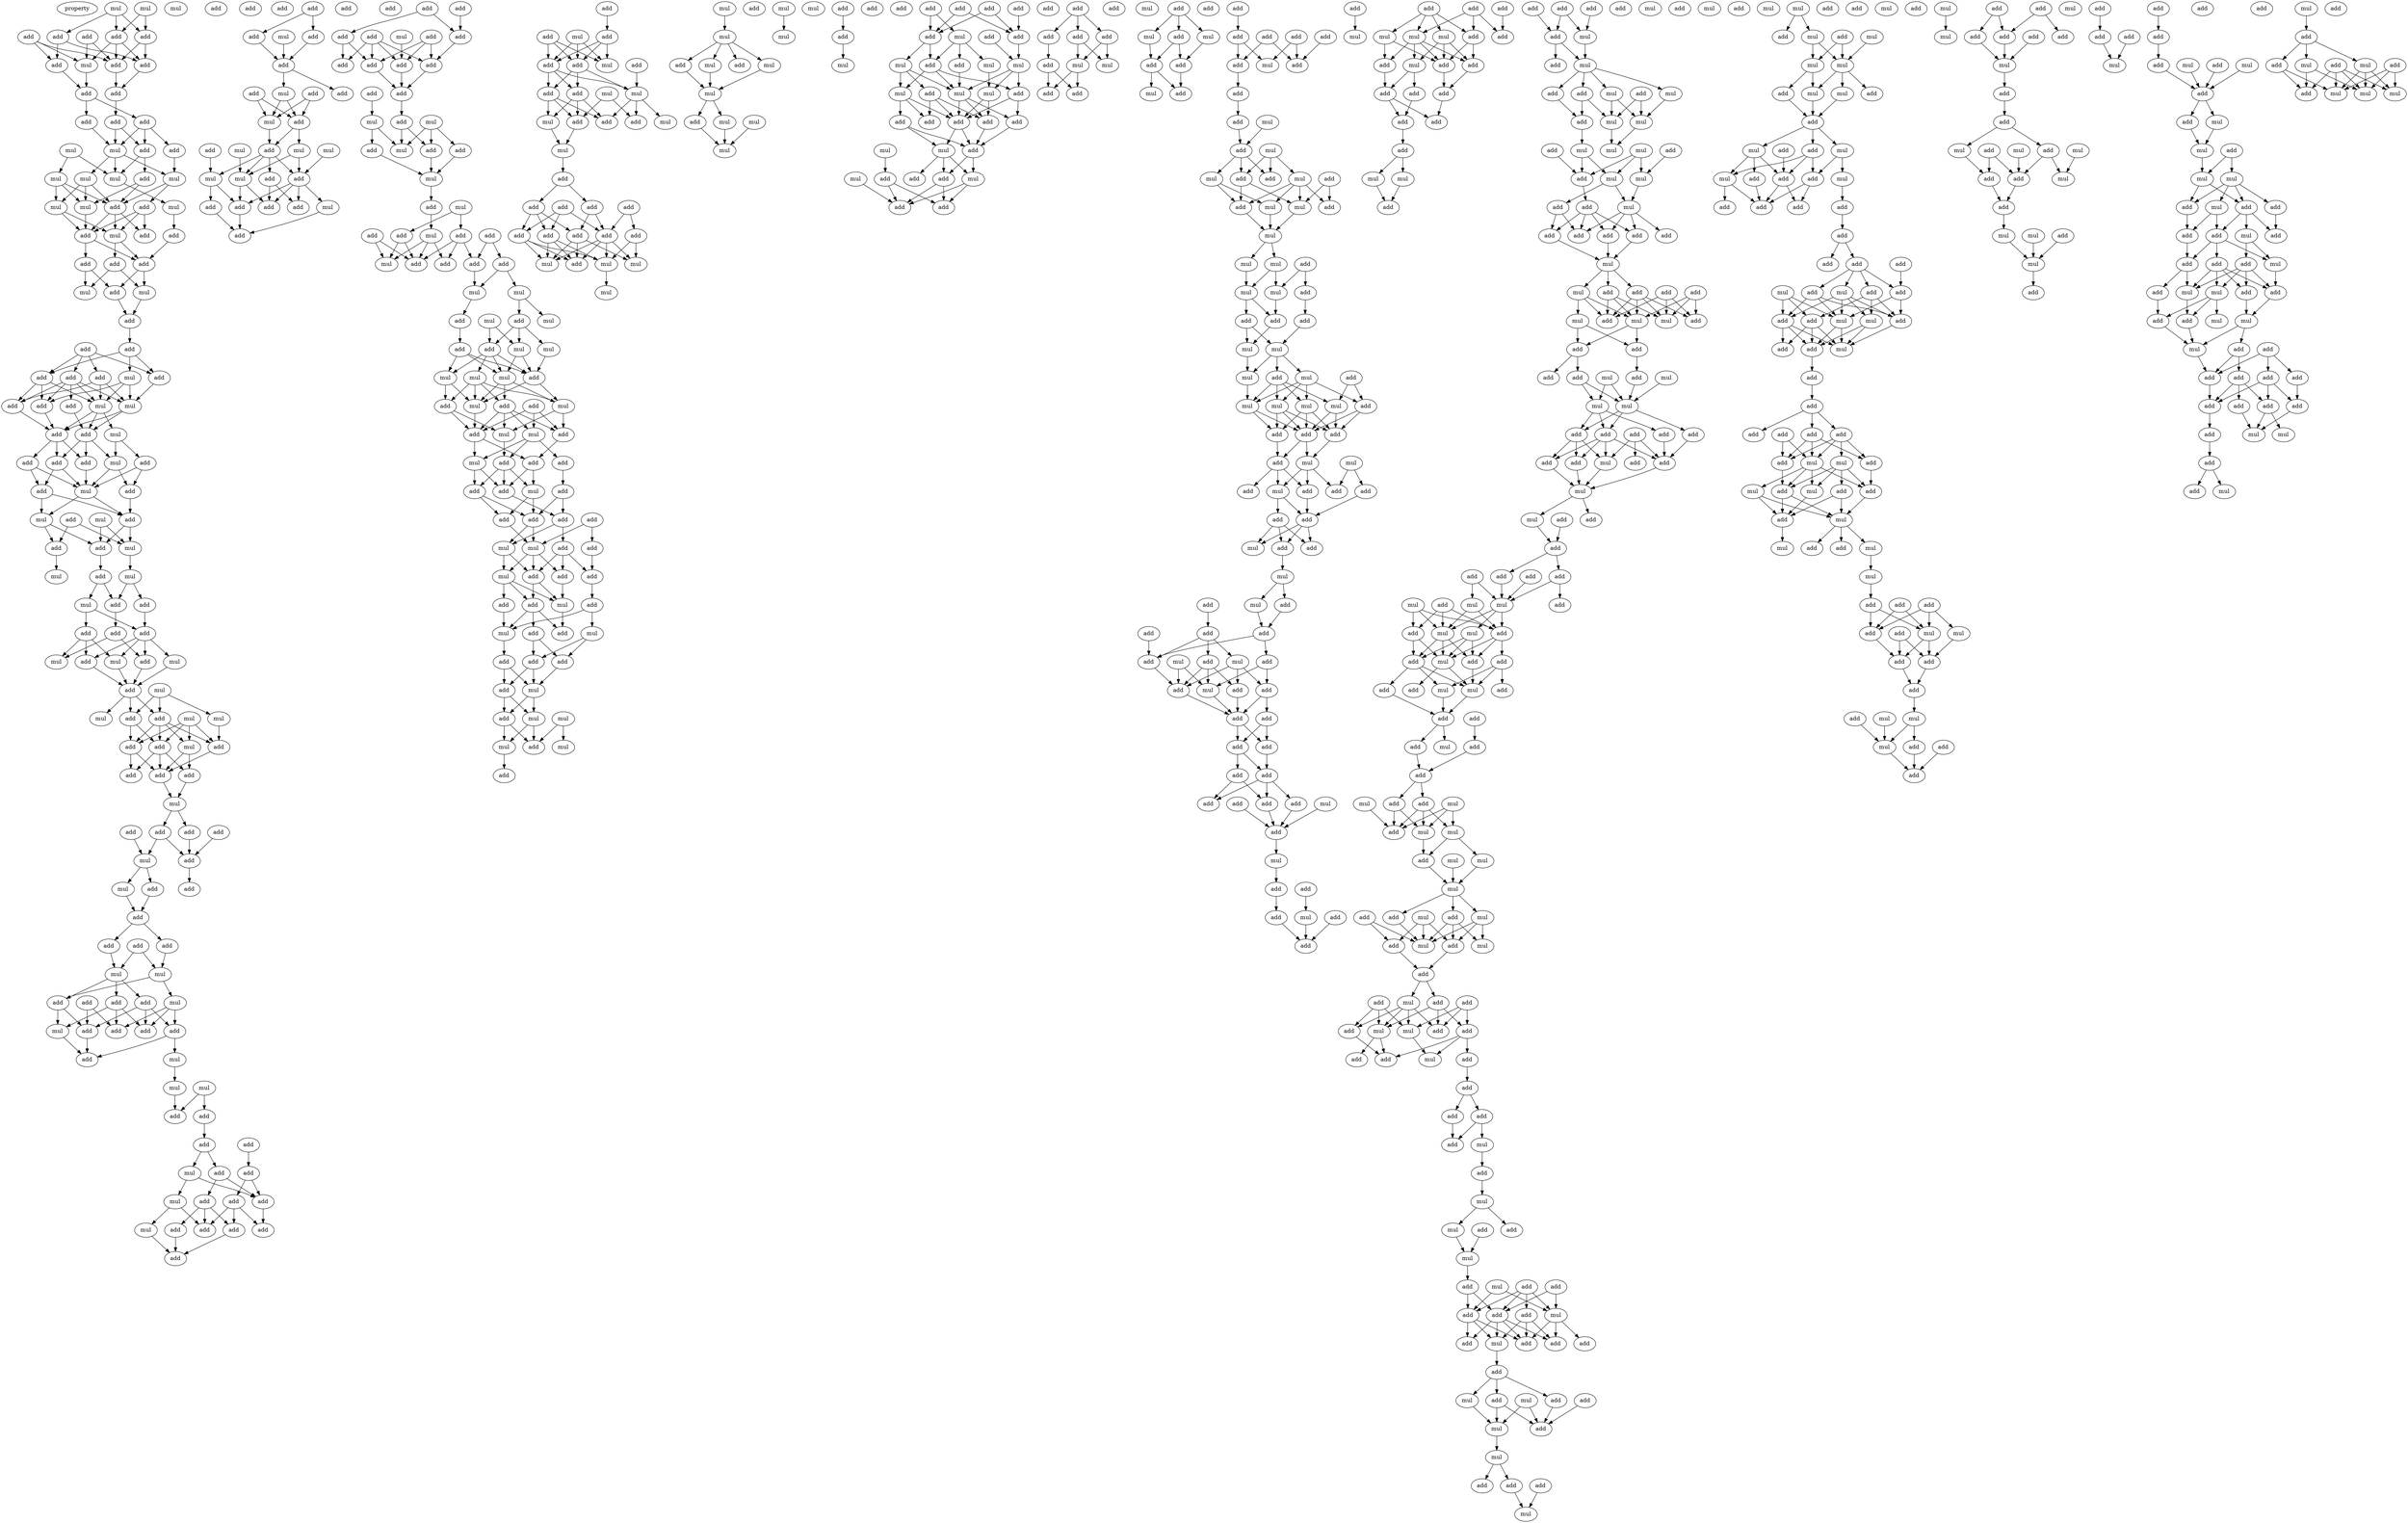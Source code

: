digraph {
    node [fontcolor=black]
    property [mul=2,lf=1.3]
    0 [ label = mul ];
    1 [ label = mul ];
    2 [ label = add ];
    3 [ label = add ];
    4 [ label = add ];
    5 [ label = add ];
    6 [ label = add ];
    7 [ label = mul ];
    8 [ label = add ];
    9 [ label = add ];
    10 [ label = add ];
    11 [ label = add ];
    12 [ label = add ];
    13 [ label = add ];
    14 [ label = add ];
    15 [ label = add ];
    16 [ label = add ];
    17 [ label = mul ];
    18 [ label = add ];
    19 [ label = mul ];
    20 [ label = mul ];
    21 [ label = add ];
    22 [ label = mul ];
    23 [ label = mul ];
    24 [ label = mul ];
    25 [ label = mul ];
    26 [ label = add ];
    27 [ label = mul ];
    28 [ label = mul ];
    29 [ label = add ];
    30 [ label = add ];
    31 [ label = mul ];
    32 [ label = add ];
    33 [ label = add ];
    34 [ label = add ];
    35 [ label = add ];
    36 [ label = add ];
    37 [ label = add ];
    38 [ label = mul ];
    39 [ label = mul ];
    40 [ label = add ];
    41 [ label = add ];
    42 [ label = add ];
    43 [ label = add ];
    44 [ label = add ];
    45 [ label = add ];
    46 [ label = mul ];
    47 [ label = add ];
    48 [ label = mul ];
    49 [ label = add ];
    50 [ label = add ];
    51 [ label = mul ];
    52 [ label = add ];
    53 [ label = add ];
    54 [ label = mul ];
    55 [ label = add ];
    56 [ label = mul ];
    57 [ label = add ];
    58 [ label = add ];
    59 [ label = add ];
    60 [ label = add ];
    61 [ label = add ];
    62 [ label = mul ];
    63 [ label = add ];
    64 [ label = add ];
    65 [ label = mul ];
    66 [ label = mul ];
    67 [ label = add ];
    68 [ label = add ];
    69 [ label = add ];
    70 [ label = mul ];
    71 [ label = mul ];
    72 [ label = mul ];
    73 [ label = add ];
    74 [ label = add ];
    75 [ label = mul ];
    76 [ label = add ];
    77 [ label = add ];
    78 [ label = add ];
    79 [ label = add ];
    80 [ label = mul ];
    81 [ label = mul ];
    82 [ label = mul ];
    83 [ label = add ];
    84 [ label = add ];
    85 [ label = mul ];
    86 [ label = mul ];
    87 [ label = add ];
    88 [ label = add ];
    89 [ label = mul ];
    90 [ label = add ];
    91 [ label = mul ];
    92 [ label = mul ];
    93 [ label = add ];
    94 [ label = add ];
    95 [ label = add ];
    96 [ label = mul ];
    97 [ label = add ];
    98 [ label = add ];
    99 [ label = add ];
    100 [ label = mul ];
    101 [ label = add ];
    102 [ label = add ];
    103 [ label = add ];
    104 [ label = add ];
    105 [ label = add ];
    106 [ label = mul ];
    107 [ label = add ];
    108 [ label = mul ];
    109 [ label = add ];
    110 [ label = add ];
    111 [ label = add ];
    112 [ label = add ];
    113 [ label = add ];
    114 [ label = add ];
    115 [ label = add ];
    116 [ label = add ];
    117 [ label = mul ];
    118 [ label = mul ];
    119 [ label = mul ];
    120 [ label = add ];
    121 [ label = add ];
    122 [ label = add ];
    123 [ label = add ];
    124 [ label = add ];
    125 [ label = add ];
    126 [ label = mul ];
    127 [ label = add ];
    128 [ label = add ];
    129 [ label = mul ];
    130 [ label = add ];
    131 [ label = mul ];
    132 [ label = mul ];
    133 [ label = add ];
    134 [ label = add ];
    135 [ label = add ];
    136 [ label = add ];
    137 [ label = add ];
    138 [ label = add ];
    139 [ label = mul ];
    140 [ label = add ];
    141 [ label = mul ];
    142 [ label = add ];
    143 [ label = add ];
    144 [ label = add ];
    145 [ label = add ];
    146 [ label = add ];
    147 [ label = mul ];
    148 [ label = add ];
    149 [ label = add ];
    150 [ label = add ];
    151 [ label = add ];
    152 [ label = add ];
    153 [ label = mul ];
    154 [ label = add ];
    155 [ label = add ];
    156 [ label = add ];
    157 [ label = mul ];
    158 [ label = add ];
    159 [ label = add ];
    160 [ label = add ];
    161 [ label = add ];
    162 [ label = mul ];
    163 [ label = mul ];
    164 [ label = add ];
    165 [ label = add ];
    166 [ label = mul ];
    167 [ label = mul ];
    168 [ label = mul ];
    169 [ label = add ];
    170 [ label = mul ];
    171 [ label = add ];
    172 [ label = add ];
    173 [ label = mul ];
    174 [ label = add ];
    175 [ label = add ];
    176 [ label = add ];
    177 [ label = add ];
    178 [ label = add ];
    179 [ label = add ];
    180 [ label = add ];
    181 [ label = add ];
    182 [ label = mul ];
    183 [ label = add ];
    184 [ label = add ];
    185 [ label = add ];
    186 [ label = add ];
    187 [ label = add ];
    188 [ label = add ];
    189 [ label = add ];
    190 [ label = add ];
    191 [ label = mul ];
    192 [ label = mul ];
    193 [ label = add ];
    194 [ label = add ];
    195 [ label = add ];
    196 [ label = mul ];
    197 [ label = add ];
    198 [ label = mul ];
    199 [ label = mul ];
    200 [ label = add ];
    201 [ label = add ];
    202 [ label = mul ];
    203 [ label = add ];
    204 [ label = add ];
    205 [ label = add ];
    206 [ label = mul ];
    207 [ label = add ];
    208 [ label = add ];
    209 [ label = add ];
    210 [ label = add ];
    211 [ label = mul ];
    212 [ label = mul ];
    213 [ label = add ];
    214 [ label = add ];
    215 [ label = mul ];
    216 [ label = mul ];
    217 [ label = mul ];
    218 [ label = add ];
    219 [ label = add ];
    220 [ label = mul ];
    221 [ label = mul ];
    222 [ label = mul ];
    223 [ label = add ];
    224 [ label = mul ];
    225 [ label = add ];
    226 [ label = add ];
    227 [ label = mul ];
    228 [ label = mul ];
    229 [ label = add ];
    230 [ label = mul ];
    231 [ label = mul ];
    232 [ label = add ];
    233 [ label = add ];
    234 [ label = add ];
    235 [ label = add ];
    236 [ label = mul ];
    237 [ label = add ];
    238 [ label = add ];
    239 [ label = add ];
    240 [ label = add ];
    241 [ label = mul ];
    242 [ label = add ];
    243 [ label = add ];
    244 [ label = add ];
    245 [ label = add ];
    246 [ label = mul ];
    247 [ label = add ];
    248 [ label = add ];
    249 [ label = mul ];
    250 [ label = add ];
    251 [ label = add ];
    252 [ label = mul ];
    253 [ label = add ];
    254 [ label = mul ];
    255 [ label = add ];
    256 [ label = add ];
    257 [ label = add ];
    258 [ label = mul ];
    259 [ label = add ];
    260 [ label = mul ];
    261 [ label = add ];
    262 [ label = add ];
    263 [ label = add ];
    264 [ label = add ];
    265 [ label = add ];
    266 [ label = mul ];
    267 [ label = mul ];
    268 [ label = mul ];
    269 [ label = add ];
    270 [ label = add ];
    271 [ label = mul ];
    272 [ label = mul ];
    273 [ label = add ];
    274 [ label = add ];
    275 [ label = add ];
    276 [ label = mul ];
    277 [ label = add ];
    278 [ label = add ];
    279 [ label = add ];
    280 [ label = mul ];
    281 [ label = add ];
    282 [ label = add ];
    283 [ label = add ];
    284 [ label = mul ];
    285 [ label = mul ];
    286 [ label = add ];
    287 [ label = add ];
    288 [ label = mul ];
    289 [ label = add ];
    290 [ label = mul ];
    291 [ label = mul ];
    292 [ label = add ];
    293 [ label = add ];
    294 [ label = add ];
    295 [ label = add ];
    296 [ label = add ];
    297 [ label = add ];
    298 [ label = add ];
    299 [ label = add ];
    300 [ label = add ];
    301 [ label = add ];
    302 [ label = mul ];
    303 [ label = mul ];
    304 [ label = add ];
    305 [ label = mul ];
    306 [ label = mul ];
    307 [ label = mul ];
    308 [ label = mul ];
    309 [ label = add ];
    310 [ label = mul ];
    311 [ label = add ];
    312 [ label = mul ];
    313 [ label = mul ];
    314 [ label = mul ];
    315 [ label = add ];
    316 [ label = mul ];
    317 [ label = add ];
    318 [ label = mul ];
    319 [ label = mul ];
    320 [ label = mul ];
    321 [ label = mul ];
    322 [ label = add ];
    323 [ label = add ];
    324 [ label = add ];
    325 [ label = mul ];
    326 [ label = add ];
    327 [ label = add ];
    328 [ label = add ];
    329 [ label = add ];
    330 [ label = add ];
    331 [ label = add ];
    332 [ label = add ];
    333 [ label = add ];
    334 [ label = mul ];
    335 [ label = mul ];
    336 [ label = mul ];
    337 [ label = add ];
    338 [ label = mul ];
    339 [ label = add ];
    340 [ label = add ];
    341 [ label = mul ];
    342 [ label = mul ];
    343 [ label = mul ];
    344 [ label = add ];
    345 [ label = add ];
    346 [ label = add ];
    347 [ label = add ];
    348 [ label = add ];
    349 [ label = add ];
    350 [ label = mul ];
    351 [ label = add ];
    352 [ label = mul ];
    353 [ label = mul ];
    354 [ label = add ];
    355 [ label = add ];
    356 [ label = add ];
    357 [ label = mul ];
    358 [ label = add ];
    359 [ label = add ];
    360 [ label = add ];
    361 [ label = add ];
    362 [ label = add ];
    363 [ label = add ];
    364 [ label = add ];
    365 [ label = add ];
    366 [ label = mul ];
    367 [ label = add ];
    368 [ label = mul ];
    369 [ label = mul ];
    370 [ label = add ];
    371 [ label = add ];
    372 [ label = add ];
    373 [ label = add ];
    374 [ label = mul ];
    375 [ label = mul ];
    376 [ label = add ];
    377 [ label = add ];
    378 [ label = add ];
    379 [ label = mul ];
    380 [ label = add ];
    381 [ label = add ];
    382 [ label = add ];
    383 [ label = add ];
    384 [ label = add ];
    385 [ label = add ];
    386 [ label = add ];
    387 [ label = add ];
    388 [ label = mul ];
    389 [ label = add ];
    390 [ label = add ];
    391 [ label = mul ];
    392 [ label = add ];
    393 [ label = mul ];
    394 [ label = mul ];
    395 [ label = add ];
    396 [ label = add ];
    397 [ label = mul ];
    398 [ label = add ];
    399 [ label = mul ];
    400 [ label = add ];
    401 [ label = mul ];
    402 [ label = add ];
    403 [ label = mul ];
    404 [ label = mul ];
    405 [ label = add ];
    406 [ label = mul ];
    407 [ label = mul ];
    408 [ label = add ];
    409 [ label = mul ];
    410 [ label = add ];
    411 [ label = add ];
    412 [ label = add ];
    413 [ label = mul ];
    414 [ label = mul ];
    415 [ label = add ];
    416 [ label = mul ];
    417 [ label = mul ];
    418 [ label = add ];
    419 [ label = mul ];
    420 [ label = mul ];
    421 [ label = mul ];
    422 [ label = mul ];
    423 [ label = add ];
    424 [ label = add ];
    425 [ label = add ];
    426 [ label = add ];
    427 [ label = mul ];
    428 [ label = add ];
    429 [ label = mul ];
    430 [ label = add ];
    431 [ label = add ];
    432 [ label = mul ];
    433 [ label = add ];
    434 [ label = add ];
    435 [ label = add ];
    436 [ label = add ];
    437 [ label = add ];
    438 [ label = mul ];
    439 [ label = add ];
    440 [ label = mul ];
    441 [ label = add ];
    442 [ label = mul ];
    443 [ label = add ];
    444 [ label = add ];
    445 [ label = add ];
    446 [ label = add ];
    447 [ label = mul ];
    448 [ label = add ];
    449 [ label = mul ];
    450 [ label = add ];
    451 [ label = add ];
    452 [ label = mul ];
    453 [ label = add ];
    454 [ label = add ];
    455 [ label = add ];
    456 [ label = add ];
    457 [ label = add ];
    458 [ label = add ];
    459 [ label = add ];
    460 [ label = add ];
    461 [ label = add ];
    462 [ label = add ];
    463 [ label = add ];
    464 [ label = mul ];
    465 [ label = add ];
    466 [ label = add ];
    467 [ label = add ];
    468 [ label = mul ];
    469 [ label = add ];
    470 [ label = add ];
    471 [ label = mul ];
    472 [ label = add ];
    473 [ label = add ];
    474 [ label = add ];
    475 [ label = add ];
    476 [ label = add ];
    477 [ label = add ];
    478 [ label = mul ];
    479 [ label = add ];
    480 [ label = mul ];
    481 [ label = add ];
    482 [ label = mul ];
    483 [ label = mul ];
    484 [ label = add ];
    485 [ label = add ];
    486 [ label = mul ];
    487 [ label = add ];
    488 [ label = add ];
    489 [ label = add ];
    490 [ label = add ];
    491 [ label = add ];
    492 [ label = add ];
    493 [ label = add ];
    494 [ label = add ];
    495 [ label = mul ];
    496 [ label = mul ];
    497 [ label = add ];
    498 [ label = add ];
    499 [ label = add ];
    500 [ label = add ];
    501 [ label = add ];
    502 [ label = mul ];
    503 [ label = add ];
    504 [ label = mul ];
    505 [ label = add ];
    506 [ label = add ];
    507 [ label = mul ];
    508 [ label = add ];
    509 [ label = mul ];
    510 [ label = mul ];
    511 [ label = mul ];
    512 [ label = add ];
    513 [ label = mul ];
    514 [ label = add ];
    515 [ label = add ];
    516 [ label = mul ];
    517 [ label = mul ];
    518 [ label = add ];
    519 [ label = mul ];
    520 [ label = mul ];
    521 [ label = mul ];
    522 [ label = add ];
    523 [ label = add ];
    524 [ label = add ];
    525 [ label = add ];
    526 [ label = add ];
    527 [ label = add ];
    528 [ label = add ];
    529 [ label = mul ];
    530 [ label = mul ];
    531 [ label = add ];
    532 [ label = add ];
    533 [ label = add ];
    534 [ label = add ];
    535 [ label = mul ];
    536 [ label = add ];
    537 [ label = mul ];
    538 [ label = add ];
    539 [ label = mul ];
    540 [ label = add ];
    541 [ label = add ];
    542 [ label = add ];
    543 [ label = add ];
    544 [ label = mul ];
    545 [ label = mul ];
    546 [ label = add ];
    547 [ label = mul ];
    548 [ label = mul ];
    549 [ label = add ];
    550 [ label = add ];
    551 [ label = add ];
    552 [ label = add ];
    553 [ label = add ];
    554 [ label = add ];
    555 [ label = mul ];
    556 [ label = add ];
    557 [ label = add ];
    558 [ label = add ];
    559 [ label = mul ];
    560 [ label = add ];
    561 [ label = mul ];
    562 [ label = mul ];
    563 [ label = add ];
    564 [ label = add ];
    565 [ label = add ];
    566 [ label = add ];
    567 [ label = add ];
    568 [ label = add ];
    569 [ label = add ];
    570 [ label = mul ];
    571 [ label = mul ];
    572 [ label = add ];
    573 [ label = mul ];
    574 [ label = add ];
    575 [ label = add ];
    576 [ label = mul ];
    577 [ label = add ];
    578 [ label = mul ];
    579 [ label = mul ];
    580 [ label = add ];
    581 [ label = add ];
    582 [ label = add ];
    583 [ label = add ];
    584 [ label = add ];
    585 [ label = mul ];
    586 [ label = add ];
    587 [ label = mul ];
    588 [ label = add ];
    589 [ label = add ];
    590 [ label = mul ];
    591 [ label = add ];
    592 [ label = add ];
    593 [ label = add ];
    594 [ label = add ];
    595 [ label = mul ];
    596 [ label = add ];
    597 [ label = mul ];
    598 [ label = add ];
    599 [ label = mul ];
    600 [ label = add ];
    601 [ label = mul ];
    602 [ label = add ];
    603 [ label = mul ];
    604 [ label = mul ];
    605 [ label = mul ];
    606 [ label = add ];
    607 [ label = add ];
    608 [ label = mul ];
    609 [ label = mul ];
    610 [ label = add ];
    611 [ label = add ];
    612 [ label = mul ];
    613 [ label = mul ];
    614 [ label = add ];
    615 [ label = add ];
    616 [ label = add ];
    617 [ label = add ];
    618 [ label = add ];
    619 [ label = mul ];
    620 [ label = add ];
    621 [ label = mul ];
    622 [ label = mul ];
    623 [ label = add ];
    624 [ label = add ];
    625 [ label = mul ];
    626 [ label = add ];
    627 [ label = add ];
    628 [ label = add ];
    629 [ label = add ];
    630 [ label = add ];
    631 [ label = add ];
    632 [ label = add ];
    633 [ label = mul ];
    634 [ label = add ];
    635 [ label = mul ];
    636 [ label = mul ];
    637 [ label = add ];
    638 [ label = add ];
    639 [ label = mul ];
    640 [ label = mul ];
    641 [ label = add ];
    642 [ label = add ];
    643 [ label = mul ];
    644 [ label = add ];
    645 [ label = add ];
    646 [ label = add ];
    647 [ label = add ];
    648 [ label = mul ];
    649 [ label = add ];
    650 [ label = add ];
    651 [ label = mul ];
    652 [ label = add ];
    653 [ label = add ];
    654 [ label = add ];
    655 [ label = add ];
    656 [ label = mul ];
    657 [ label = add ];
    658 [ label = mul ];
    659 [ label = add ];
    660 [ label = add ];
    661 [ label = mul ];
    662 [ label = mul ];
    663 [ label = add ];
    664 [ label = mul ];
    665 [ label = add ];
    666 [ label = add ];
    667 [ label = add ];
    668 [ label = mul ];
    669 [ label = mul ];
    670 [ label = add ];
    671 [ label = mul ];
    672 [ label = mul ];
    673 [ label = add ];
    674 [ label = mul ];
    675 [ label = mul ];
    676 [ label = add ];
    677 [ label = mul ];
    678 [ label = add ];
    679 [ label = mul ];
    680 [ label = add ];
    681 [ label = add ];
    682 [ label = mul ];
    683 [ label = add ];
    684 [ label = add ];
    685 [ label = mul ];
    686 [ label = add ];
    687 [ label = mul ];
    688 [ label = mul ];
    689 [ label = add ];
    690 [ label = add ];
    691 [ label = add ];
    692 [ label = add ];
    693 [ label = add ];
    694 [ label = add ];
    695 [ label = add ];
    696 [ label = add ];
    697 [ label = add ];
    698 [ label = add ];
    699 [ label = mul ];
    700 [ label = mul ];
    701 [ label = add ];
    702 [ label = add ];
    703 [ label = add ];
    704 [ label = add ];
    705 [ label = mul ];
    706 [ label = mul ];
    707 [ label = add ];
    708 [ label = add ];
    709 [ label = mul ];
    710 [ label = add ];
    711 [ label = add ];
    712 [ label = add ];
    713 [ label = add ];
    714 [ label = add ];
    715 [ label = add ];
    716 [ label = add ];
    717 [ label = mul ];
    718 [ label = add ];
    719 [ label = add ];
    720 [ label = add ];
    721 [ label = add ];
    722 [ label = mul ];
    723 [ label = mul ];
    724 [ label = add ];
    725 [ label = add ];
    726 [ label = mul ];
    727 [ label = mul ];
    728 [ label = add ];
    729 [ label = mul ];
    730 [ label = add ];
    731 [ label = add ];
    732 [ label = mul ];
    733 [ label = add ];
    734 [ label = mul ];
    735 [ label = mul ];
    736 [ label = add ];
    737 [ label = add ];
    738 [ label = add ];
    739 [ label = add ];
    740 [ label = mul ];
    741 [ label = add ];
    742 [ label = add ];
    743 [ label = mul ];
    744 [ label = add ];
    745 [ label = add ];
    746 [ label = add ];
    747 [ label = mul ];
    748 [ label = mul ];
    749 [ label = add ];
    750 [ label = mul ];
    751 [ label = add ];
    752 [ label = add ];
    753 [ label = mul ];
    754 [ label = add ];
    755 [ label = mul ];
    756 [ label = add ];
    757 [ label = add ];
    758 [ label = add ];
    759 [ label = add ];
    760 [ label = add ];
    761 [ label = add ];
    762 [ label = mul ];
    763 [ label = add ];
    764 [ label = add ];
    765 [ label = add ];
    766 [ label = mul ];
    767 [ label = add ];
    768 [ label = mul ];
    769 [ label = mul ];
    770 [ label = add ];
    771 [ label = add ];
    772 [ label = mul ];
    773 [ label = add ];
    774 [ label = mul ];
    775 [ label = mul ];
    776 [ label = mul ];
    777 [ label = add ];
    778 [ label = mul ];
    779 [ label = add ];
    780 [ label = add ];
    781 [ label = add ];
    782 [ label = add ];
    783 [ label = mul ];
    784 [ label = add ];
    785 [ label = add ];
    786 [ label = mul ];
    787 [ label = add ];
    788 [ label = mul ];
    789 [ label = add ];
    790 [ label = add ];
    791 [ label = add ];
    792 [ label = add ];
    793 [ label = mul ];
    794 [ label = add ];
    795 [ label = mul ];
    796 [ label = mul ];
    797 [ label = mul ];
    798 [ label = add ];
    799 [ label = add ];
    800 [ label = mul ];
    801 [ label = add ];
    802 [ label = add ];
    803 [ label = mul ];
    804 [ label = add ];
    805 [ label = add ];
    806 [ label = add ];
    807 [ label = add ];
    808 [ label = add ];
    809 [ label = add ];
    810 [ label = mul ];
    811 [ label = mul ];
    812 [ label = add ];
    813 [ label = add ];
    814 [ label = add ];
    815 [ label = mul ];
    816 [ label = add ];
    817 [ label = mul ];
    818 [ label = mul ];
    819 [ label = add ];
    820 [ label = mul ];
    821 [ label = add ];
    822 [ label = add ];
    823 [ label = add ];
    824 [ label = add ];
    825 [ label = add ];
    826 [ label = add ];
    827 [ label = add ];
    828 [ label = add ];
    829 [ label = add ];
    830 [ label = add ];
    831 [ label = mul ];
    832 [ label = add ];
    833 [ label = mul ];
    834 [ label = add ];
    835 [ label = add ];
    836 [ label = mul ];
    837 [ label = add ];
    838 [ label = mul ];
    839 [ label = add ];
    840 [ label = add ];
    841 [ label = add ];
    842 [ label = add ];
    843 [ label = mul ];
    844 [ label = mul ];
    845 [ label = mul ];
    846 [ label = mul ];
    847 [ label = mul ];
    848 [ label = add ];
    0 -> 5 [ name = 0 ];
    0 -> 6 [ name = 1 ];
    1 -> 4 [ name = 2 ];
    1 -> 5 [ name = 3 ];
    1 -> 6 [ name = 4 ];
    2 -> 7 [ name = 5 ];
    2 -> 9 [ name = 6 ];
    2 -> 10 [ name = 7 ];
    3 -> 7 [ name = 8 ];
    3 -> 9 [ name = 9 ];
    4 -> 8 [ name = 10 ];
    4 -> 10 [ name = 11 ];
    5 -> 7 [ name = 12 ];
    5 -> 8 [ name = 13 ];
    5 -> 9 [ name = 14 ];
    6 -> 8 [ name = 15 ];
    6 -> 9 [ name = 16 ];
    7 -> 11 [ name = 17 ];
    8 -> 12 [ name = 18 ];
    9 -> 12 [ name = 19 ];
    10 -> 11 [ name = 20 ];
    11 -> 13 [ name = 21 ];
    11 -> 14 [ name = 22 ];
    12 -> 15 [ name = 23 ];
    13 -> 16 [ name = 24 ];
    13 -> 17 [ name = 25 ];
    13 -> 18 [ name = 26 ];
    14 -> 17 [ name = 27 ];
    15 -> 16 [ name = 28 ];
    15 -> 17 [ name = 29 ];
    16 -> 20 [ name = 30 ];
    16 -> 21 [ name = 31 ];
    17 -> 20 [ name = 32 ];
    17 -> 22 [ name = 33 ];
    17 -> 24 [ name = 34 ];
    18 -> 22 [ name = 35 ];
    19 -> 20 [ name = 36 ];
    19 -> 23 [ name = 37 ];
    20 -> 27 [ name = 38 ];
    21 -> 26 [ name = 39 ];
    21 -> 28 [ name = 40 ];
    22 -> 26 [ name = 41 ];
    22 -> 29 [ name = 42 ];
    23 -> 25 [ name = 43 ];
    23 -> 26 [ name = 44 ];
    23 -> 28 [ name = 45 ];
    24 -> 25 [ name = 46 ];
    24 -> 26 [ name = 47 ];
    24 -> 28 [ name = 48 ];
    25 -> 31 [ name = 49 ];
    25 -> 32 [ name = 50 ];
    26 -> 31 [ name = 51 ];
    26 -> 32 [ name = 52 ];
    26 -> 33 [ name = 53 ];
    27 -> 30 [ name = 54 ];
    28 -> 32 [ name = 55 ];
    29 -> 31 [ name = 56 ];
    29 -> 32 [ name = 57 ];
    29 -> 33 [ name = 58 ];
    30 -> 36 [ name = 59 ];
    31 -> 35 [ name = 60 ];
    31 -> 36 [ name = 61 ];
    32 -> 34 [ name = 62 ];
    32 -> 36 [ name = 63 ];
    34 -> 37 [ name = 64 ];
    34 -> 38 [ name = 65 ];
    35 -> 38 [ name = 66 ];
    35 -> 39 [ name = 67 ];
    36 -> 37 [ name = 68 ];
    36 -> 39 [ name = 69 ];
    37 -> 40 [ name = 70 ];
    39 -> 40 [ name = 71 ];
    40 -> 42 [ name = 72 ];
    41 -> 43 [ name = 73 ];
    41 -> 44 [ name = 74 ];
    41 -> 45 [ name = 75 ];
    41 -> 47 [ name = 76 ];
    42 -> 45 [ name = 77 ];
    42 -> 46 [ name = 78 ];
    42 -> 47 [ name = 79 ];
    43 -> 48 [ name = 80 ];
    43 -> 49 [ name = 81 ];
    43 -> 50 [ name = 82 ];
    43 -> 51 [ name = 83 ];
    43 -> 52 [ name = 84 ];
    44 -> 48 [ name = 85 ];
    44 -> 50 [ name = 86 ];
    44 -> 51 [ name = 87 ];
    45 -> 48 [ name = 88 ];
    46 -> 48 [ name = 89 ];
    46 -> 49 [ name = 90 ];
    46 -> 51 [ name = 91 ];
    47 -> 49 [ name = 92 ];
    47 -> 50 [ name = 93 ];
    47 -> 51 [ name = 94 ];
    48 -> 53 [ name = 95 ];
    48 -> 55 [ name = 96 ];
    49 -> 53 [ name = 97 ];
    50 -> 53 [ name = 98 ];
    51 -> 53 [ name = 99 ];
    51 -> 54 [ name = 100 ];
    51 -> 55 [ name = 101 ];
    52 -> 55 [ name = 102 ];
    53 -> 57 [ name = 103 ];
    53 -> 59 [ name = 104 ];
    53 -> 60 [ name = 105 ];
    54 -> 56 [ name = 106 ];
    54 -> 58 [ name = 107 ];
    55 -> 56 [ name = 108 ];
    55 -> 57 [ name = 109 ];
    55 -> 59 [ name = 110 ];
    56 -> 62 [ name = 111 ];
    56 -> 63 [ name = 112 ];
    57 -> 61 [ name = 113 ];
    57 -> 62 [ name = 114 ];
    58 -> 62 [ name = 115 ];
    58 -> 63 [ name = 116 ];
    59 -> 62 [ name = 117 ];
    60 -> 61 [ name = 118 ];
    60 -> 62 [ name = 119 ];
    61 -> 66 [ name = 120 ];
    61 -> 67 [ name = 121 ];
    62 -> 66 [ name = 122 ];
    62 -> 67 [ name = 123 ];
    63 -> 67 [ name = 124 ];
    64 -> 68 [ name = 125 ];
    64 -> 70 [ name = 126 ];
    65 -> 69 [ name = 127 ];
    65 -> 70 [ name = 128 ];
    66 -> 68 [ name = 129 ];
    66 -> 69 [ name = 130 ];
    67 -> 69 [ name = 131 ];
    67 -> 70 [ name = 132 ];
    68 -> 71 [ name = 133 ];
    69 -> 73 [ name = 134 ];
    70 -> 72 [ name = 135 ];
    72 -> 74 [ name = 136 ];
    72 -> 76 [ name = 137 ];
    73 -> 75 [ name = 138 ];
    73 -> 76 [ name = 139 ];
    74 -> 78 [ name = 140 ];
    75 -> 77 [ name = 141 ];
    75 -> 78 [ name = 142 ];
    76 -> 79 [ name = 143 ];
    77 -> 81 [ name = 144 ];
    77 -> 83 [ name = 145 ];
    77 -> 85 [ name = 146 ];
    78 -> 81 [ name = 147 ];
    78 -> 82 [ name = 148 ];
    78 -> 83 [ name = 149 ];
    78 -> 84 [ name = 150 ];
    79 -> 84 [ name = 151 ];
    79 -> 85 [ name = 152 ];
    81 -> 87 [ name = 153 ];
    82 -> 87 [ name = 154 ];
    83 -> 87 [ name = 155 ];
    84 -> 87 [ name = 156 ];
    86 -> 88 [ name = 157 ];
    86 -> 90 [ name = 158 ];
    86 -> 91 [ name = 159 ];
    87 -> 88 [ name = 160 ];
    87 -> 89 [ name = 161 ];
    87 -> 90 [ name = 162 ];
    88 -> 93 [ name = 163 ];
    88 -> 94 [ name = 164 ];
    88 -> 95 [ name = 165 ];
    88 -> 96 [ name = 166 ];
    90 -> 93 [ name = 167 ];
    90 -> 95 [ name = 168 ];
    91 -> 94 [ name = 169 ];
    92 -> 93 [ name = 170 ];
    92 -> 94 [ name = 171 ];
    92 -> 95 [ name = 172 ];
    92 -> 96 [ name = 173 ];
    93 -> 97 [ name = 174 ];
    93 -> 98 [ name = 175 ];
    93 -> 99 [ name = 176 ];
    94 -> 99 [ name = 177 ];
    95 -> 98 [ name = 178 ];
    95 -> 99 [ name = 179 ];
    96 -> 97 [ name = 180 ];
    96 -> 99 [ name = 181 ];
    97 -> 100 [ name = 182 ];
    99 -> 100 [ name = 183 ];
    100 -> 101 [ name = 184 ];
    100 -> 104 [ name = 185 ];
    101 -> 106 [ name = 186 ];
    101 -> 107 [ name = 187 ];
    103 -> 106 [ name = 188 ];
    104 -> 107 [ name = 189 ];
    105 -> 107 [ name = 190 ];
    106 -> 108 [ name = 191 ];
    106 -> 111 [ name = 192 ];
    107 -> 109 [ name = 193 ];
    108 -> 112 [ name = 194 ];
    111 -> 112 [ name = 195 ];
    112 -> 113 [ name = 196 ];
    112 -> 116 [ name = 197 ];
    113 -> 118 [ name = 198 ];
    115 -> 117 [ name = 199 ];
    115 -> 118 [ name = 200 ];
    116 -> 117 [ name = 201 ];
    117 -> 120 [ name = 202 ];
    117 -> 122 [ name = 203 ];
    117 -> 123 [ name = 204 ];
    118 -> 119 [ name = 205 ];
    118 -> 120 [ name = 206 ];
    119 -> 125 [ name = 207 ];
    119 -> 127 [ name = 208 ];
    119 -> 128 [ name = 209 ];
    120 -> 124 [ name = 210 ];
    120 -> 126 [ name = 211 ];
    121 -> 124 [ name = 212 ];
    121 -> 128 [ name = 213 ];
    122 -> 124 [ name = 214 ];
    122 -> 125 [ name = 215 ];
    122 -> 127 [ name = 216 ];
    123 -> 126 [ name = 217 ];
    123 -> 127 [ name = 218 ];
    123 -> 128 [ name = 219 ];
    124 -> 130 [ name = 220 ];
    125 -> 129 [ name = 221 ];
    125 -> 130 [ name = 222 ];
    126 -> 130 [ name = 223 ];
    129 -> 132 [ name = 224 ];
    131 -> 133 [ name = 225 ];
    131 -> 134 [ name = 226 ];
    132 -> 134 [ name = 227 ];
    133 -> 135 [ name = 228 ];
    135 -> 137 [ name = 229 ];
    135 -> 139 [ name = 230 ];
    136 -> 138 [ name = 231 ];
    137 -> 140 [ name = 232 ];
    137 -> 143 [ name = 233 ];
    138 -> 142 [ name = 234 ];
    138 -> 143 [ name = 235 ];
    139 -> 141 [ name = 236 ];
    139 -> 143 [ name = 237 ];
    140 -> 145 [ name = 238 ];
    140 -> 146 [ name = 239 ];
    140 -> 148 [ name = 240 ];
    141 -> 146 [ name = 241 ];
    141 -> 147 [ name = 242 ];
    142 -> 144 [ name = 243 ];
    142 -> 145 [ name = 244 ];
    142 -> 146 [ name = 245 ];
    143 -> 144 [ name = 246 ];
    145 -> 149 [ name = 247 ];
    147 -> 149 [ name = 248 ];
    148 -> 149 [ name = 249 ];
    150 -> 151 [ name = 250 ];
    150 -> 154 [ name = 251 ];
    151 -> 155 [ name = 252 ];
    153 -> 155 [ name = 253 ];
    154 -> 155 [ name = 254 ];
    155 -> 157 [ name = 255 ];
    155 -> 160 [ name = 256 ];
    156 -> 161 [ name = 257 ];
    156 -> 162 [ name = 258 ];
    157 -> 161 [ name = 259 ];
    157 -> 162 [ name = 260 ];
    159 -> 161 [ name = 261 ];
    159 -> 162 [ name = 262 ];
    161 -> 164 [ name = 263 ];
    161 -> 167 [ name = 264 ];
    162 -> 164 [ name = 265 ];
    163 -> 170 [ name = 266 ];
    164 -> 168 [ name = 267 ];
    164 -> 169 [ name = 268 ];
    164 -> 170 [ name = 269 ];
    164 -> 171 [ name = 270 ];
    165 -> 168 [ name = 271 ];
    166 -> 169 [ name = 272 ];
    167 -> 169 [ name = 273 ];
    167 -> 170 [ name = 274 ];
    168 -> 172 [ name = 275 ];
    168 -> 175 [ name = 276 ];
    169 -> 172 [ name = 277 ];
    169 -> 173 [ name = 278 ];
    169 -> 174 [ name = 279 ];
    169 -> 176 [ name = 280 ];
    170 -> 172 [ name = 281 ];
    170 -> 176 [ name = 282 ];
    171 -> 174 [ name = 283 ];
    171 -> 176 [ name = 284 ];
    172 -> 177 [ name = 285 ];
    173 -> 177 [ name = 286 ];
    175 -> 177 [ name = 287 ];
    178 -> 181 [ name = 288 ];
    178 -> 183 [ name = 289 ];
    179 -> 183 [ name = 290 ];
    180 -> 185 [ name = 291 ];
    180 -> 186 [ name = 292 ];
    180 -> 187 [ name = 293 ];
    181 -> 187 [ name = 294 ];
    181 -> 188 [ name = 295 ];
    182 -> 186 [ name = 296 ];
    183 -> 185 [ name = 297 ];
    184 -> 185 [ name = 298 ];
    184 -> 186 [ name = 299 ];
    184 -> 187 [ name = 300 ];
    184 -> 188 [ name = 301 ];
    185 -> 190 [ name = 302 ];
    186 -> 190 [ name = 303 ];
    187 -> 190 [ name = 304 ];
    189 -> 191 [ name = 305 ];
    190 -> 193 [ name = 306 ];
    191 -> 195 [ name = 307 ];
    191 -> 196 [ name = 308 ];
    192 -> 194 [ name = 309 ];
    192 -> 196 [ name = 310 ];
    192 -> 197 [ name = 311 ];
    193 -> 194 [ name = 312 ];
    193 -> 196 [ name = 313 ];
    194 -> 198 [ name = 314 ];
    195 -> 198 [ name = 315 ];
    197 -> 198 [ name = 316 ];
    198 -> 200 [ name = 317 ];
    199 -> 204 [ name = 318 ];
    199 -> 205 [ name = 319 ];
    200 -> 202 [ name = 320 ];
    201 -> 208 [ name = 321 ];
    201 -> 210 [ name = 322 ];
    202 -> 206 [ name = 323 ];
    202 -> 207 [ name = 324 ];
    202 -> 209 [ name = 325 ];
    203 -> 206 [ name = 326 ];
    203 -> 209 [ name = 327 ];
    204 -> 206 [ name = 328 ];
    204 -> 209 [ name = 329 ];
    205 -> 207 [ name = 330 ];
    205 -> 208 [ name = 331 ];
    205 -> 209 [ name = 332 ];
    208 -> 212 [ name = 333 ];
    210 -> 211 [ name = 334 ];
    210 -> 212 [ name = 335 ];
    211 -> 214 [ name = 336 ];
    211 -> 215 [ name = 337 ];
    212 -> 213 [ name = 338 ];
    213 -> 219 [ name = 339 ];
    214 -> 217 [ name = 340 ];
    214 -> 218 [ name = 341 ];
    214 -> 220 [ name = 342 ];
    216 -> 217 [ name = 343 ];
    216 -> 218 [ name = 344 ];
    217 -> 222 [ name = 345 ];
    217 -> 223 [ name = 346 ];
    218 -> 221 [ name = 347 ];
    218 -> 222 [ name = 348 ];
    218 -> 223 [ name = 349 ];
    218 -> 224 [ name = 350 ];
    219 -> 221 [ name = 351 ];
    219 -> 222 [ name = 352 ];
    219 -> 223 [ name = 353 ];
    220 -> 223 [ name = 354 ];
    221 -> 225 [ name = 355 ];
    221 -> 228 [ name = 356 ];
    222 -> 227 [ name = 357 ];
    222 -> 228 [ name = 358 ];
    222 -> 229 [ name = 359 ];
    223 -> 227 [ name = 360 ];
    223 -> 228 [ name = 361 ];
    224 -> 225 [ name = 362 ];
    224 -> 227 [ name = 363 ];
    224 -> 228 [ name = 364 ];
    224 -> 229 [ name = 365 ];
    225 -> 231 [ name = 366 ];
    225 -> 232 [ name = 367 ];
    226 -> 230 [ name = 368 ];
    226 -> 232 [ name = 369 ];
    226 -> 233 [ name = 370 ];
    227 -> 231 [ name = 371 ];
    227 -> 233 [ name = 372 ];
    228 -> 232 [ name = 373 ];
    229 -> 230 [ name = 374 ];
    229 -> 231 [ name = 375 ];
    229 -> 232 [ name = 376 ];
    229 -> 233 [ name = 377 ];
    230 -> 234 [ name = 378 ];
    230 -> 236 [ name = 379 ];
    230 -> 237 [ name = 380 ];
    231 -> 234 [ name = 381 ];
    232 -> 235 [ name = 382 ];
    232 -> 236 [ name = 383 ];
    233 -> 235 [ name = 384 ];
    234 -> 238 [ name = 385 ];
    234 -> 239 [ name = 386 ];
    234 -> 241 [ name = 387 ];
    235 -> 238 [ name = 388 ];
    235 -> 241 [ name = 389 ];
    236 -> 238 [ name = 390 ];
    236 -> 239 [ name = 391 ];
    237 -> 240 [ name = 392 ];
    238 -> 242 [ name = 393 ];
    239 -> 243 [ name = 394 ];
    239 -> 244 [ name = 395 ];
    240 -> 242 [ name = 396 ];
    240 -> 244 [ name = 397 ];
    241 -> 243 [ name = 398 ];
    241 -> 244 [ name = 399 ];
    242 -> 246 [ name = 400 ];
    242 -> 247 [ name = 401 ];
    243 -> 249 [ name = 402 ];
    244 -> 246 [ name = 403 ];
    244 -> 249 [ name = 404 ];
    245 -> 248 [ name = 405 ];
    245 -> 249 [ name = 406 ];
    246 -> 250 [ name = 407 ];
    246 -> 252 [ name = 408 ];
    247 -> 250 [ name = 409 ];
    247 -> 251 [ name = 410 ];
    247 -> 253 [ name = 411 ];
    248 -> 253 [ name = 412 ];
    249 -> 250 [ name = 413 ];
    249 -> 251 [ name = 414 ];
    249 -> 252 [ name = 415 ];
    250 -> 254 [ name = 416 ];
    250 -> 256 [ name = 417 ];
    251 -> 254 [ name = 418 ];
    252 -> 254 [ name = 419 ];
    252 -> 255 [ name = 420 ];
    252 -> 256 [ name = 421 ];
    253 -> 257 [ name = 422 ];
    254 -> 261 [ name = 423 ];
    255 -> 260 [ name = 424 ];
    256 -> 259 [ name = 425 ];
    256 -> 260 [ name = 426 ];
    256 -> 261 [ name = 427 ];
    257 -> 258 [ name = 428 ];
    257 -> 260 [ name = 429 ];
    258 -> 262 [ name = 430 ];
    258 -> 264 [ name = 431 ];
    259 -> 262 [ name = 432 ];
    259 -> 264 [ name = 433 ];
    260 -> 263 [ name = 434 ];
    262 -> 265 [ name = 435 ];
    262 -> 266 [ name = 436 ];
    263 -> 265 [ name = 437 ];
    263 -> 266 [ name = 438 ];
    264 -> 266 [ name = 439 ];
    265 -> 268 [ name = 440 ];
    265 -> 269 [ name = 441 ];
    266 -> 268 [ name = 442 ];
    266 -> 269 [ name = 443 ];
    267 -> 270 [ name = 444 ];
    267 -> 271 [ name = 445 ];
    268 -> 270 [ name = 446 ];
    268 -> 272 [ name = 447 ];
    269 -> 270 [ name = 448 ];
    269 -> 272 [ name = 449 ];
    272 -> 273 [ name = 450 ];
    274 -> 277 [ name = 451 ];
    275 -> 278 [ name = 452 ];
    275 -> 279 [ name = 453 ];
    275 -> 280 [ name = 454 ];
    276 -> 278 [ name = 455 ];
    276 -> 279 [ name = 456 ];
    276 -> 280 [ name = 457 ];
    277 -> 278 [ name = 458 ];
    277 -> 279 [ name = 459 ];
    277 -> 280 [ name = 460 ];
    278 -> 282 [ name = 461 ];
    278 -> 283 [ name = 462 ];
    278 -> 284 [ name = 463 ];
    279 -> 282 [ name = 464 ];
    279 -> 283 [ name = 465 ];
    279 -> 284 [ name = 466 ];
    281 -> 284 [ name = 467 ];
    282 -> 286 [ name = 468 ];
    282 -> 287 [ name = 469 ];
    282 -> 288 [ name = 470 ];
    283 -> 286 [ name = 471 ];
    283 -> 287 [ name = 472 ];
    283 -> 288 [ name = 473 ];
    284 -> 287 [ name = 474 ];
    284 -> 289 [ name = 475 ];
    284 -> 290 [ name = 476 ];
    285 -> 286 [ name = 477 ];
    285 -> 289 [ name = 478 ];
    286 -> 291 [ name = 479 ];
    288 -> 291 [ name = 480 ];
    291 -> 292 [ name = 481 ];
    292 -> 293 [ name = 482 ];
    292 -> 295 [ name = 483 ];
    293 -> 297 [ name = 484 ];
    293 -> 300 [ name = 485 ];
    293 -> 301 [ name = 486 ];
    294 -> 298 [ name = 487 ];
    294 -> 299 [ name = 488 ];
    295 -> 299 [ name = 489 ];
    295 -> 300 [ name = 490 ];
    296 -> 297 [ name = 491 ];
    296 -> 299 [ name = 492 ];
    296 -> 301 [ name = 493 ];
    297 -> 302 [ name = 494 ];
    297 -> 304 [ name = 495 ];
    297 -> 305 [ name = 496 ];
    298 -> 303 [ name = 497 ];
    298 -> 305 [ name = 498 ];
    299 -> 302 [ name = 499 ];
    299 -> 303 [ name = 500 ];
    299 -> 304 [ name = 501 ];
    299 -> 305 [ name = 502 ];
    300 -> 302 [ name = 503 ];
    300 -> 303 [ name = 504 ];
    300 -> 304 [ name = 505 ];
    301 -> 302 [ name = 506 ];
    301 -> 304 [ name = 507 ];
    301 -> 305 [ name = 508 ];
    305 -> 306 [ name = 509 ];
    307 -> 308 [ name = 510 ];
    308 -> 309 [ name = 511 ];
    308 -> 310 [ name = 512 ];
    308 -> 311 [ name = 513 ];
    308 -> 312 [ name = 514 ];
    309 -> 313 [ name = 515 ];
    310 -> 313 [ name = 516 ];
    312 -> 313 [ name = 517 ];
    313 -> 315 [ name = 518 ];
    313 -> 316 [ name = 519 ];
    314 -> 318 [ name = 520 ];
    315 -> 318 [ name = 521 ];
    316 -> 318 [ name = 522 ];
    319 -> 321 [ name = 523 ];
    322 -> 324 [ name = 524 ];
    324 -> 325 [ name = 525 ];
    327 -> 333 [ name = 526 ];
    328 -> 332 [ name = 527 ];
    328 -> 334 [ name = 528 ];
    329 -> 332 [ name = 529 ];
    329 -> 333 [ name = 530 ];
    330 -> 332 [ name = 531 ];
    330 -> 333 [ name = 532 ];
    331 -> 338 [ name = 533 ];
    332 -> 335 [ name = 534 ];
    332 -> 339 [ name = 535 ];
    333 -> 338 [ name = 536 ];
    334 -> 336 [ name = 537 ];
    334 -> 337 [ name = 538 ];
    334 -> 339 [ name = 539 ];
    335 -> 340 [ name = 540 ];
    335 -> 341 [ name = 541 ];
    335 -> 342 [ name = 542 ];
    336 -> 343 [ name = 543 ];
    337 -> 342 [ name = 544 ];
    338 -> 342 [ name = 545 ];
    338 -> 343 [ name = 546 ];
    338 -> 344 [ name = 547 ];
    339 -> 341 [ name = 548 ];
    339 -> 342 [ name = 549 ];
    339 -> 344 [ name = 550 ];
    340 -> 345 [ name = 551 ];
    340 -> 347 [ name = 552 ];
    340 -> 348 [ name = 553 ];
    341 -> 347 [ name = 554 ];
    341 -> 348 [ name = 555 ];
    341 -> 349 [ name = 556 ];
    342 -> 345 [ name = 557 ];
    342 -> 346 [ name = 558 ];
    342 -> 348 [ name = 559 ];
    343 -> 345 [ name = 560 ];
    343 -> 348 [ name = 561 ];
    344 -> 346 [ name = 562 ];
    344 -> 348 [ name = 563 ];
    345 -> 351 [ name = 564 ];
    346 -> 351 [ name = 565 ];
    348 -> 350 [ name = 566 ];
    348 -> 351 [ name = 567 ];
    349 -> 350 [ name = 568 ];
    349 -> 351 [ name = 569 ];
    350 -> 355 [ name = 570 ];
    350 -> 356 [ name = 571 ];
    350 -> 357 [ name = 572 ];
    351 -> 356 [ name = 573 ];
    351 -> 357 [ name = 574 ];
    352 -> 354 [ name = 575 ];
    353 -> 358 [ name = 576 ];
    354 -> 358 [ name = 577 ];
    354 -> 359 [ name = 578 ];
    356 -> 358 [ name = 579 ];
    356 -> 359 [ name = 580 ];
    357 -> 358 [ name = 581 ];
    357 -> 359 [ name = 582 ];
    361 -> 363 [ name = 583 ];
    361 -> 364 [ name = 584 ];
    361 -> 365 [ name = 585 ];
    363 -> 366 [ name = 586 ];
    363 -> 368 [ name = 587 ];
    364 -> 366 [ name = 588 ];
    364 -> 368 [ name = 589 ];
    365 -> 367 [ name = 590 ];
    366 -> 370 [ name = 591 ];
    366 -> 371 [ name = 592 ];
    367 -> 370 [ name = 593 ];
    367 -> 371 [ name = 594 ];
    372 -> 373 [ name = 595 ];
    372 -> 374 [ name = 596 ];
    372 -> 375 [ name = 597 ];
    373 -> 377 [ name = 598 ];
    373 -> 378 [ name = 599 ];
    374 -> 377 [ name = 600 ];
    375 -> 378 [ name = 601 ];
    377 -> 379 [ name = 602 ];
    377 -> 380 [ name = 603 ];
    378 -> 380 [ name = 604 ];
    381 -> 384 [ name = 605 ];
    382 -> 387 [ name = 606 ];
    382 -> 388 [ name = 607 ];
    383 -> 387 [ name = 608 ];
    384 -> 386 [ name = 609 ];
    384 -> 388 [ name = 610 ];
    385 -> 386 [ name = 611 ];
    385 -> 387 [ name = 612 ];
    386 -> 389 [ name = 613 ];
    389 -> 390 [ name = 614 ];
    390 -> 392 [ name = 615 ];
    391 -> 392 [ name = 616 ];
    392 -> 394 [ name = 617 ];
    392 -> 395 [ name = 618 ];
    392 -> 396 [ name = 619 ];
    393 -> 395 [ name = 620 ];
    393 -> 396 [ name = 621 ];
    393 -> 397 [ name = 622 ];
    394 -> 400 [ name = 623 ];
    394 -> 401 [ name = 624 ];
    396 -> 399 [ name = 625 ];
    396 -> 400 [ name = 626 ];
    397 -> 399 [ name = 627 ];
    397 -> 400 [ name = 628 ];
    397 -> 401 [ name = 629 ];
    397 -> 402 [ name = 630 ];
    398 -> 399 [ name = 631 ];
    398 -> 402 [ name = 632 ];
    399 -> 403 [ name = 633 ];
    400 -> 403 [ name = 634 ];
    401 -> 403 [ name = 635 ];
    403 -> 404 [ name = 636 ];
    403 -> 406 [ name = 637 ];
    404 -> 407 [ name = 638 ];
    404 -> 409 [ name = 639 ];
    405 -> 407 [ name = 640 ];
    405 -> 408 [ name = 641 ];
    406 -> 409 [ name = 642 ];
    407 -> 411 [ name = 643 ];
    408 -> 412 [ name = 644 ];
    409 -> 410 [ name = 645 ];
    409 -> 411 [ name = 646 ];
    410 -> 413 [ name = 647 ];
    410 -> 414 [ name = 648 ];
    411 -> 413 [ name = 649 ];
    412 -> 414 [ name = 650 ];
    413 -> 417 [ name = 651 ];
    414 -> 416 [ name = 652 ];
    414 -> 417 [ name = 653 ];
    414 -> 418 [ name = 654 ];
    415 -> 422 [ name = 655 ];
    415 -> 423 [ name = 656 ];
    416 -> 419 [ name = 657 ];
    416 -> 420 [ name = 658 ];
    416 -> 421 [ name = 659 ];
    416 -> 423 [ name = 660 ];
    417 -> 421 [ name = 661 ];
    418 -> 419 [ name = 662 ];
    418 -> 420 [ name = 663 ];
    418 -> 421 [ name = 664 ];
    418 -> 422 [ name = 665 ];
    419 -> 424 [ name = 666 ];
    419 -> 425 [ name = 667 ];
    419 -> 426 [ name = 668 ];
    420 -> 424 [ name = 669 ];
    420 -> 425 [ name = 670 ];
    420 -> 426 [ name = 671 ];
    421 -> 424 [ name = 672 ];
    421 -> 426 [ name = 673 ];
    422 -> 425 [ name = 674 ];
    422 -> 426 [ name = 675 ];
    423 -> 425 [ name = 676 ];
    423 -> 426 [ name = 677 ];
    424 -> 428 [ name = 678 ];
    425 -> 427 [ name = 679 ];
    426 -> 427 [ name = 680 ];
    426 -> 428 [ name = 681 ];
    427 -> 432 [ name = 682 ];
    427 -> 433 [ name = 683 ];
    427 -> 434 [ name = 684 ];
    428 -> 430 [ name = 685 ];
    428 -> 432 [ name = 686 ];
    428 -> 433 [ name = 687 ];
    429 -> 431 [ name = 688 ];
    429 -> 434 [ name = 689 ];
    431 -> 436 [ name = 690 ];
    432 -> 435 [ name = 691 ];
    432 -> 436 [ name = 692 ];
    433 -> 436 [ name = 693 ];
    435 -> 437 [ name = 694 ];
    435 -> 438 [ name = 695 ];
    435 -> 439 [ name = 696 ];
    436 -> 437 [ name = 697 ];
    436 -> 438 [ name = 698 ];
    436 -> 439 [ name = 699 ];
    439 -> 440 [ name = 700 ];
    440 -> 441 [ name = 701 ];
    440 -> 442 [ name = 702 ];
    441 -> 446 [ name = 703 ];
    442 -> 446 [ name = 704 ];
    443 -> 445 [ name = 705 ];
    444 -> 450 [ name = 706 ];
    445 -> 448 [ name = 707 ];
    445 -> 449 [ name = 708 ];
    445 -> 450 [ name = 709 ];
    446 -> 450 [ name = 710 ];
    446 -> 451 [ name = 711 ];
    447 -> 452 [ name = 712 ];
    447 -> 453 [ name = 713 ];
    448 -> 452 [ name = 714 ];
    448 -> 453 [ name = 715 ];
    448 -> 454 [ name = 716 ];
    449 -> 453 [ name = 717 ];
    449 -> 454 [ name = 718 ];
    449 -> 455 [ name = 719 ];
    450 -> 453 [ name = 720 ];
    451 -> 452 [ name = 721 ];
    451 -> 455 [ name = 722 ];
    452 -> 456 [ name = 723 ];
    453 -> 456 [ name = 724 ];
    454 -> 456 [ name = 725 ];
    455 -> 456 [ name = 726 ];
    455 -> 457 [ name = 727 ];
    456 -> 458 [ name = 728 ];
    456 -> 459 [ name = 729 ];
    457 -> 458 [ name = 730 ];
    457 -> 459 [ name = 731 ];
    458 -> 460 [ name = 732 ];
    458 -> 461 [ name = 733 ];
    459 -> 461 [ name = 734 ];
    460 -> 463 [ name = 735 ];
    460 -> 465 [ name = 736 ];
    461 -> 462 [ name = 737 ];
    461 -> 463 [ name = 738 ];
    461 -> 465 [ name = 739 ];
    462 -> 467 [ name = 740 ];
    464 -> 467 [ name = 741 ];
    465 -> 467 [ name = 742 ];
    466 -> 467 [ name = 743 ];
    467 -> 468 [ name = 744 ];
    468 -> 469 [ name = 745 ];
    469 -> 472 [ name = 746 ];
    470 -> 471 [ name = 747 ];
    471 -> 474 [ name = 748 ];
    472 -> 474 [ name = 749 ];
    473 -> 474 [ name = 750 ];
    475 -> 478 [ name = 751 ];
    476 -> 481 [ name = 752 ];
    476 -> 482 [ name = 753 ];
    476 -> 484 [ name = 754 ];
    477 -> 480 [ name = 755 ];
    477 -> 481 [ name = 756 ];
    477 -> 482 [ name = 757 ];
    477 -> 483 [ name = 758 ];
    479 -> 484 [ name = 759 ];
    480 -> 487 [ name = 760 ];
    480 -> 488 [ name = 761 ];
    481 -> 485 [ name = 762 ];
    481 -> 487 [ name = 763 ];
    482 -> 485 [ name = 764 ];
    482 -> 486 [ name = 765 ];
    482 -> 487 [ name = 766 ];
    482 -> 488 [ name = 767 ];
    483 -> 485 [ name = 768 ];
    483 -> 486 [ name = 769 ];
    483 -> 487 [ name = 770 ];
    485 -> 490 [ name = 771 ];
    486 -> 489 [ name = 772 ];
    486 -> 491 [ name = 773 ];
    487 -> 490 [ name = 774 ];
    488 -> 491 [ name = 775 ];
    489 -> 492 [ name = 776 ];
    490 -> 493 [ name = 777 ];
    491 -> 492 [ name = 778 ];
    491 -> 493 [ name = 779 ];
    492 -> 494 [ name = 780 ];
    494 -> 495 [ name = 781 ];
    494 -> 496 [ name = 782 ];
    495 -> 497 [ name = 783 ];
    496 -> 497 [ name = 784 ];
    498 -> 501 [ name = 785 ];
    499 -> 502 [ name = 786 ];
    500 -> 501 [ name = 787 ];
    500 -> 502 [ name = 788 ];
    501 -> 503 [ name = 789 ];
    501 -> 504 [ name = 790 ];
    502 -> 504 [ name = 791 ];
    504 -> 505 [ name = 792 ];
    504 -> 507 [ name = 793 ];
    504 -> 508 [ name = 794 ];
    504 -> 509 [ name = 795 ];
    505 -> 512 [ name = 796 ];
    506 -> 510 [ name = 797 ];
    506 -> 511 [ name = 798 ];
    507 -> 510 [ name = 799 ];
    507 -> 511 [ name = 800 ];
    508 -> 510 [ name = 801 ];
    508 -> 512 [ name = 802 ];
    509 -> 511 [ name = 803 ];
    510 -> 517 [ name = 804 ];
    511 -> 517 [ name = 805 ];
    512 -> 513 [ name = 806 ];
    513 -> 518 [ name = 807 ];
    513 -> 519 [ name = 808 ];
    514 -> 518 [ name = 809 ];
    515 -> 520 [ name = 810 ];
    516 -> 518 [ name = 811 ];
    516 -> 519 [ name = 812 ];
    516 -> 520 [ name = 813 ];
    518 -> 522 [ name = 814 ];
    519 -> 521 [ name = 815 ];
    519 -> 523 [ name = 816 ];
    520 -> 521 [ name = 817 ];
    521 -> 524 [ name = 818 ];
    521 -> 525 [ name = 819 ];
    521 -> 527 [ name = 820 ];
    521 -> 528 [ name = 821 ];
    522 -> 524 [ name = 822 ];
    522 -> 526 [ name = 823 ];
    522 -> 527 [ name = 824 ];
    522 -> 528 [ name = 825 ];
    523 -> 526 [ name = 826 ];
    523 -> 527 [ name = 827 ];
    524 -> 529 [ name = 828 ];
    526 -> 529 [ name = 829 ];
    528 -> 529 [ name = 830 ];
    529 -> 530 [ name = 831 ];
    529 -> 531 [ name = 832 ];
    529 -> 532 [ name = 833 ];
    530 -> 537 [ name = 834 ];
    530 -> 538 [ name = 835 ];
    530 -> 539 [ name = 836 ];
    531 -> 535 [ name = 837 ];
    531 -> 536 [ name = 838 ];
    531 -> 537 [ name = 839 ];
    531 -> 538 [ name = 840 ];
    532 -> 535 [ name = 841 ];
    532 -> 537 [ name = 842 ];
    532 -> 538 [ name = 843 ];
    533 -> 535 [ name = 844 ];
    533 -> 536 [ name = 845 ];
    533 -> 538 [ name = 846 ];
    534 -> 535 [ name = 847 ];
    534 -> 536 [ name = 848 ];
    534 -> 537 [ name = 849 ];
    537 -> 540 [ name = 850 ];
    537 -> 541 [ name = 851 ];
    539 -> 540 [ name = 852 ];
    539 -> 541 [ name = 853 ];
    540 -> 543 [ name = 854 ];
    540 -> 546 [ name = 855 ];
    541 -> 542 [ name = 856 ];
    542 -> 547 [ name = 857 ];
    544 -> 547 [ name = 858 ];
    545 -> 547 [ name = 859 ];
    545 -> 548 [ name = 860 ];
    546 -> 547 [ name = 861 ];
    546 -> 548 [ name = 862 ];
    547 -> 550 [ name = 863 ];
    547 -> 551 [ name = 864 ];
    547 -> 552 [ name = 865 ];
    548 -> 551 [ name = 866 ];
    548 -> 552 [ name = 867 ];
    548 -> 553 [ name = 868 ];
    549 -> 554 [ name = 869 ];
    549 -> 555 [ name = 870 ];
    549 -> 557 [ name = 871 ];
    550 -> 557 [ name = 872 ];
    551 -> 555 [ name = 873 ];
    551 -> 556 [ name = 874 ];
    551 -> 557 [ name = 875 ];
    551 -> 558 [ name = 876 ];
    552 -> 555 [ name = 877 ];
    552 -> 556 [ name = 878 ];
    552 -> 558 [ name = 879 ];
    553 -> 557 [ name = 880 ];
    555 -> 559 [ name = 881 ];
    556 -> 559 [ name = 882 ];
    557 -> 559 [ name = 883 ];
    558 -> 559 [ name = 884 ];
    559 -> 561 [ name = 885 ];
    559 -> 564 [ name = 886 ];
    561 -> 565 [ name = 887 ];
    563 -> 565 [ name = 888 ];
    565 -> 566 [ name = 889 ];
    565 -> 568 [ name = 890 ];
    566 -> 571 [ name = 891 ];
    566 -> 574 [ name = 892 ];
    567 -> 571 [ name = 893 ];
    567 -> 573 [ name = 894 ];
    568 -> 571 [ name = 895 ];
    569 -> 571 [ name = 896 ];
    570 -> 575 [ name = 897 ];
    570 -> 576 [ name = 898 ];
    570 -> 577 [ name = 899 ];
    571 -> 576 [ name = 900 ];
    571 -> 577 [ name = 901 ];
    571 -> 578 [ name = 902 ];
    572 -> 575 [ name = 903 ];
    572 -> 576 [ name = 904 ];
    572 -> 577 [ name = 905 ];
    573 -> 576 [ name = 906 ];
    573 -> 577 [ name = 907 ];
    575 -> 579 [ name = 908 ];
    575 -> 582 [ name = 909 ];
    576 -> 579 [ name = 910 ];
    576 -> 580 [ name = 911 ];
    576 -> 582 [ name = 912 ];
    577 -> 579 [ name = 913 ];
    577 -> 580 [ name = 914 ];
    577 -> 581 [ name = 915 ];
    578 -> 579 [ name = 916 ];
    578 -> 580 [ name = 917 ];
    578 -> 582 [ name = 918 ];
    579 -> 584 [ name = 919 ];
    579 -> 587 [ name = 920 ];
    580 -> 587 [ name = 921 ];
    581 -> 585 [ name = 922 ];
    581 -> 586 [ name = 923 ];
    581 -> 587 [ name = 924 ];
    582 -> 583 [ name = 925 ];
    582 -> 585 [ name = 926 ];
    582 -> 587 [ name = 927 ];
    583 -> 588 [ name = 928 ];
    585 -> 588 [ name = 929 ];
    587 -> 588 [ name = 930 ];
    588 -> 590 [ name = 931 ];
    588 -> 593 [ name = 932 ];
    589 -> 592 [ name = 933 ];
    592 -> 594 [ name = 934 ];
    593 -> 594 [ name = 935 ];
    594 -> 596 [ name = 936 ];
    594 -> 598 [ name = 937 ];
    595 -> 599 [ name = 938 ];
    595 -> 600 [ name = 939 ];
    595 -> 601 [ name = 940 ];
    596 -> 600 [ name = 941 ];
    596 -> 601 [ name = 942 ];
    597 -> 600 [ name = 943 ];
    598 -> 599 [ name = 944 ];
    598 -> 600 [ name = 945 ];
    598 -> 601 [ name = 946 ];
    599 -> 602 [ name = 947 ];
    599 -> 604 [ name = 948 ];
    601 -> 602 [ name = 949 ];
    602 -> 605 [ name = 950 ];
    603 -> 605 [ name = 951 ];
    604 -> 605 [ name = 952 ];
    605 -> 607 [ name = 953 ];
    605 -> 609 [ name = 954 ];
    605 -> 610 [ name = 955 ];
    606 -> 612 [ name = 956 ];
    606 -> 614 [ name = 957 ];
    607 -> 612 [ name = 958 ];
    608 -> 611 [ name = 959 ];
    608 -> 612 [ name = 960 ];
    608 -> 614 [ name = 961 ];
    609 -> 611 [ name = 962 ];
    609 -> 612 [ name = 963 ];
    609 -> 613 [ name = 964 ];
    610 -> 611 [ name = 965 ];
    610 -> 612 [ name = 966 ];
    610 -> 613 [ name = 967 ];
    611 -> 615 [ name = 968 ];
    614 -> 615 [ name = 969 ];
    615 -> 616 [ name = 970 ];
    615 -> 619 [ name = 971 ];
    616 -> 622 [ name = 972 ];
    616 -> 623 [ name = 973 ];
    616 -> 624 [ name = 974 ];
    617 -> 620 [ name = 975 ];
    617 -> 621 [ name = 976 ];
    617 -> 622 [ name = 977 ];
    618 -> 621 [ name = 978 ];
    618 -> 623 [ name = 979 ];
    618 -> 624 [ name = 980 ];
    619 -> 620 [ name = 981 ];
    619 -> 621 [ name = 982 ];
    619 -> 622 [ name = 983 ];
    619 -> 624 [ name = 984 ];
    620 -> 627 [ name = 985 ];
    621 -> 625 [ name = 986 ];
    622 -> 627 [ name = 987 ];
    622 -> 628 [ name = 988 ];
    623 -> 625 [ name = 989 ];
    623 -> 626 [ name = 990 ];
    623 -> 627 [ name = 991 ];
    626 -> 629 [ name = 992 ];
    629 -> 630 [ name = 993 ];
    629 -> 631 [ name = 994 ];
    630 -> 632 [ name = 995 ];
    630 -> 633 [ name = 996 ];
    631 -> 632 [ name = 997 ];
    633 -> 634 [ name = 998 ];
    634 -> 635 [ name = 999 ];
    635 -> 636 [ name = 1000 ];
    635 -> 637 [ name = 1001 ];
    636 -> 640 [ name = 1002 ];
    638 -> 640 [ name = 1003 ];
    640 -> 644 [ name = 1004 ];
    641 -> 645 [ name = 1005 ];
    641 -> 646 [ name = 1006 ];
    641 -> 647 [ name = 1007 ];
    641 -> 648 [ name = 1008 ];
    642 -> 647 [ name = 1009 ];
    642 -> 648 [ name = 1010 ];
    643 -> 645 [ name = 1011 ];
    643 -> 648 [ name = 1012 ];
    644 -> 645 [ name = 1013 ];
    644 -> 647 [ name = 1014 ];
    645 -> 649 [ name = 1015 ];
    645 -> 650 [ name = 1016 ];
    645 -> 651 [ name = 1017 ];
    646 -> 649 [ name = 1018 ];
    646 -> 651 [ name = 1019 ];
    646 -> 653 [ name = 1020 ];
    647 -> 649 [ name = 1021 ];
    647 -> 650 [ name = 1022 ];
    647 -> 651 [ name = 1023 ];
    647 -> 653 [ name = 1024 ];
    648 -> 649 [ name = 1025 ];
    648 -> 652 [ name = 1026 ];
    648 -> 653 [ name = 1027 ];
    651 -> 654 [ name = 1028 ];
    654 -> 655 [ name = 1029 ];
    654 -> 656 [ name = 1030 ];
    654 -> 657 [ name = 1031 ];
    655 -> 660 [ name = 1032 ];
    655 -> 661 [ name = 1033 ];
    656 -> 661 [ name = 1034 ];
    657 -> 660 [ name = 1035 ];
    658 -> 660 [ name = 1036 ];
    658 -> 661 [ name = 1037 ];
    659 -> 660 [ name = 1038 ];
    661 -> 662 [ name = 1039 ];
    662 -> 665 [ name = 1040 ];
    662 -> 666 [ name = 1041 ];
    666 -> 668 [ name = 1042 ];
    667 -> 668 [ name = 1043 ];
    669 -> 670 [ name = 1044 ];
    669 -> 671 [ name = 1045 ];
    671 -> 674 [ name = 1046 ];
    671 -> 675 [ name = 1047 ];
    672 -> 675 [ name = 1048 ];
    673 -> 674 [ name = 1049 ];
    673 -> 675 [ name = 1050 ];
    674 -> 676 [ name = 1051 ];
    674 -> 677 [ name = 1052 ];
    675 -> 677 [ name = 1053 ];
    675 -> 678 [ name = 1054 ];
    675 -> 679 [ name = 1055 ];
    676 -> 681 [ name = 1056 ];
    677 -> 681 [ name = 1057 ];
    679 -> 681 [ name = 1058 ];
    681 -> 682 [ name = 1059 ];
    681 -> 683 [ name = 1060 ];
    681 -> 685 [ name = 1061 ];
    682 -> 686 [ name = 1062 ];
    682 -> 688 [ name = 1063 ];
    682 -> 690 [ name = 1064 ];
    683 -> 686 [ name = 1065 ];
    683 -> 688 [ name = 1066 ];
    683 -> 689 [ name = 1067 ];
    684 -> 686 [ name = 1068 ];
    685 -> 687 [ name = 1069 ];
    685 -> 689 [ name = 1070 ];
    686 -> 693 [ name = 1071 ];
    686 -> 694 [ name = 1072 ];
    687 -> 692 [ name = 1073 ];
    688 -> 691 [ name = 1074 ];
    688 -> 694 [ name = 1075 ];
    689 -> 693 [ name = 1076 ];
    689 -> 694 [ name = 1077 ];
    690 -> 694 [ name = 1078 ];
    692 -> 695 [ name = 1079 ];
    695 -> 696 [ name = 1080 ];
    695 -> 698 [ name = 1081 ];
    696 -> 699 [ name = 1082 ];
    696 -> 701 [ name = 1083 ];
    696 -> 702 [ name = 1084 ];
    696 -> 703 [ name = 1085 ];
    697 -> 702 [ name = 1086 ];
    699 -> 704 [ name = 1087 ];
    699 -> 705 [ name = 1088 ];
    699 -> 706 [ name = 1089 ];
    699 -> 707 [ name = 1090 ];
    700 -> 704 [ name = 1091 ];
    700 -> 706 [ name = 1092 ];
    700 -> 708 [ name = 1093 ];
    701 -> 704 [ name = 1094 ];
    701 -> 706 [ name = 1095 ];
    701 -> 707 [ name = 1096 ];
    702 -> 706 [ name = 1097 ];
    702 -> 707 [ name = 1098 ];
    703 -> 705 [ name = 1099 ];
    703 -> 707 [ name = 1100 ];
    703 -> 708 [ name = 1101 ];
    704 -> 709 [ name = 1102 ];
    704 -> 710 [ name = 1103 ];
    704 -> 712 [ name = 1104 ];
    705 -> 709 [ name = 1105 ];
    705 -> 710 [ name = 1106 ];
    706 -> 709 [ name = 1107 ];
    706 -> 710 [ name = 1108 ];
    707 -> 709 [ name = 1109 ];
    708 -> 709 [ name = 1110 ];
    708 -> 710 [ name = 1111 ];
    708 -> 712 [ name = 1112 ];
    710 -> 713 [ name = 1113 ];
    713 -> 714 [ name = 1114 ];
    714 -> 715 [ name = 1115 ];
    714 -> 716 [ name = 1116 ];
    714 -> 719 [ name = 1117 ];
    715 -> 720 [ name = 1118 ];
    715 -> 721 [ name = 1119 ];
    715 -> 723 [ name = 1120 ];
    718 -> 720 [ name = 1121 ];
    718 -> 723 [ name = 1122 ];
    719 -> 720 [ name = 1123 ];
    719 -> 721 [ name = 1124 ];
    719 -> 722 [ name = 1125 ];
    719 -> 723 [ name = 1126 ];
    720 -> 725 [ name = 1127 ];
    721 -> 728 [ name = 1128 ];
    722 -> 724 [ name = 1129 ];
    722 -> 725 [ name = 1130 ];
    722 -> 726 [ name = 1131 ];
    722 -> 728 [ name = 1132 ];
    723 -> 725 [ name = 1133 ];
    723 -> 726 [ name = 1134 ];
    723 -> 727 [ name = 1135 ];
    723 -> 728 [ name = 1136 ];
    724 -> 729 [ name = 1137 ];
    724 -> 730 [ name = 1138 ];
    725 -> 729 [ name = 1139 ];
    725 -> 730 [ name = 1140 ];
    726 -> 730 [ name = 1141 ];
    727 -> 729 [ name = 1142 ];
    727 -> 730 [ name = 1143 ];
    728 -> 729 [ name = 1144 ];
    729 -> 731 [ name = 1145 ];
    729 -> 733 [ name = 1146 ];
    729 -> 734 [ name = 1147 ];
    730 -> 732 [ name = 1148 ];
    734 -> 735 [ name = 1149 ];
    735 -> 737 [ name = 1150 ];
    736 -> 740 [ name = 1151 ];
    736 -> 741 [ name = 1152 ];
    737 -> 740 [ name = 1153 ];
    737 -> 741 [ name = 1154 ];
    738 -> 740 [ name = 1155 ];
    738 -> 741 [ name = 1156 ];
    738 -> 743 [ name = 1157 ];
    739 -> 744 [ name = 1158 ];
    739 -> 745 [ name = 1159 ];
    740 -> 744 [ name = 1160 ];
    740 -> 745 [ name = 1161 ];
    741 -> 745 [ name = 1162 ];
    743 -> 744 [ name = 1163 ];
    744 -> 746 [ name = 1164 ];
    745 -> 746 [ name = 1165 ];
    746 -> 747 [ name = 1166 ];
    747 -> 750 [ name = 1167 ];
    747 -> 751 [ name = 1168 ];
    748 -> 750 [ name = 1169 ];
    749 -> 750 [ name = 1170 ];
    750 -> 754 [ name = 1171 ];
    751 -> 754 [ name = 1172 ];
    752 -> 754 [ name = 1173 ];
    753 -> 755 [ name = 1174 ];
    756 -> 758 [ name = 1175 ];
    756 -> 761 [ name = 1176 ];
    757 -> 760 [ name = 1177 ];
    757 -> 761 [ name = 1178 ];
    758 -> 762 [ name = 1179 ];
    759 -> 762 [ name = 1180 ];
    761 -> 762 [ name = 1181 ];
    762 -> 763 [ name = 1182 ];
    763 -> 764 [ name = 1183 ];
    764 -> 767 [ name = 1184 ];
    764 -> 768 [ name = 1185 ];
    765 -> 770 [ name = 1186 ];
    765 -> 771 [ name = 1187 ];
    766 -> 771 [ name = 1188 ];
    767 -> 771 [ name = 1189 ];
    767 -> 772 [ name = 1190 ];
    768 -> 770 [ name = 1191 ];
    769 -> 772 [ name = 1192 ];
    770 -> 773 [ name = 1193 ];
    771 -> 773 [ name = 1194 ];
    773 -> 774 [ name = 1195 ];
    774 -> 778 [ name = 1196 ];
    776 -> 778 [ name = 1197 ];
    777 -> 778 [ name = 1198 ];
    778 -> 779 [ name = 1199 ];
    780 -> 781 [ name = 1200 ];
    781 -> 783 [ name = 1201 ];
    782 -> 783 [ name = 1202 ];
    784 -> 785 [ name = 1203 ];
    785 -> 789 [ name = 1204 ];
    786 -> 790 [ name = 1205 ];
    787 -> 790 [ name = 1206 ];
    788 -> 790 [ name = 1207 ];
    789 -> 790 [ name = 1208 ];
    790 -> 792 [ name = 1209 ];
    790 -> 793 [ name = 1210 ];
    792 -> 795 [ name = 1211 ];
    793 -> 795 [ name = 1212 ];
    794 -> 796 [ name = 1213 ];
    794 -> 797 [ name = 1214 ];
    795 -> 796 [ name = 1215 ];
    796 -> 798 [ name = 1216 ];
    796 -> 799 [ name = 1217 ];
    797 -> 798 [ name = 1218 ];
    797 -> 799 [ name = 1219 ];
    797 -> 800 [ name = 1220 ];
    797 -> 801 [ name = 1221 ];
    798 -> 806 [ name = 1222 ];
    799 -> 803 [ name = 1223 ];
    799 -> 804 [ name = 1224 ];
    799 -> 805 [ name = 1225 ];
    800 -> 804 [ name = 1226 ];
    800 -> 806 [ name = 1227 ];
    801 -> 805 [ name = 1228 ];
    803 -> 807 [ name = 1229 ];
    803 -> 810 [ name = 1230 ];
    804 -> 808 [ name = 1231 ];
    804 -> 809 [ name = 1232 ];
    804 -> 810 [ name = 1233 ];
    806 -> 808 [ name = 1234 ];
    807 -> 811 [ name = 1235 ];
    807 -> 812 [ name = 1236 ];
    807 -> 813 [ name = 1237 ];
    807 -> 815 [ name = 1238 ];
    808 -> 811 [ name = 1239 ];
    808 -> 814 [ name = 1240 ];
    809 -> 811 [ name = 1241 ];
    809 -> 812 [ name = 1242 ];
    809 -> 813 [ name = 1243 ];
    809 -> 815 [ name = 1244 ];
    810 -> 813 [ name = 1245 ];
    811 -> 816 [ name = 1246 ];
    812 -> 818 [ name = 1247 ];
    813 -> 818 [ name = 1248 ];
    814 -> 819 [ name = 1249 ];
    815 -> 816 [ name = 1250 ];
    815 -> 817 [ name = 1251 ];
    815 -> 819 [ name = 1252 ];
    816 -> 820 [ name = 1253 ];
    818 -> 820 [ name = 1254 ];
    818 -> 821 [ name = 1255 ];
    819 -> 820 [ name = 1256 ];
    820 -> 823 [ name = 1257 ];
    821 -> 823 [ name = 1258 ];
    821 -> 824 [ name = 1259 ];
    822 -> 823 [ name = 1260 ];
    822 -> 825 [ name = 1261 ];
    822 -> 826 [ name = 1262 ];
    823 -> 830 [ name = 1263 ];
    824 -> 828 [ name = 1264 ];
    824 -> 829 [ name = 1265 ];
    824 -> 830 [ name = 1266 ];
    825 -> 827 [ name = 1267 ];
    826 -> 827 [ name = 1268 ];
    826 -> 828 [ name = 1269 ];
    826 -> 830 [ name = 1270 ];
    827 -> 831 [ name = 1271 ];
    828 -> 831 [ name = 1272 ];
    828 -> 833 [ name = 1273 ];
    829 -> 831 [ name = 1274 ];
    830 -> 832 [ name = 1275 ];
    832 -> 834 [ name = 1276 ];
    834 -> 835 [ name = 1277 ];
    834 -> 838 [ name = 1278 ];
    836 -> 839 [ name = 1279 ];
    839 -> 840 [ name = 1280 ];
    839 -> 843 [ name = 1281 ];
    839 -> 844 [ name = 1282 ];
    840 -> 845 [ name = 1283 ];
    840 -> 848 [ name = 1284 ];
    841 -> 845 [ name = 1285 ];
    841 -> 846 [ name = 1286 ];
    841 -> 847 [ name = 1287 ];
    841 -> 848 [ name = 1288 ];
    842 -> 845 [ name = 1289 ];
    842 -> 846 [ name = 1290 ];
    842 -> 847 [ name = 1291 ];
    843 -> 845 [ name = 1292 ];
    843 -> 846 [ name = 1293 ];
    843 -> 847 [ name = 1294 ];
    844 -> 846 [ name = 1295 ];
    844 -> 848 [ name = 1296 ];
}
